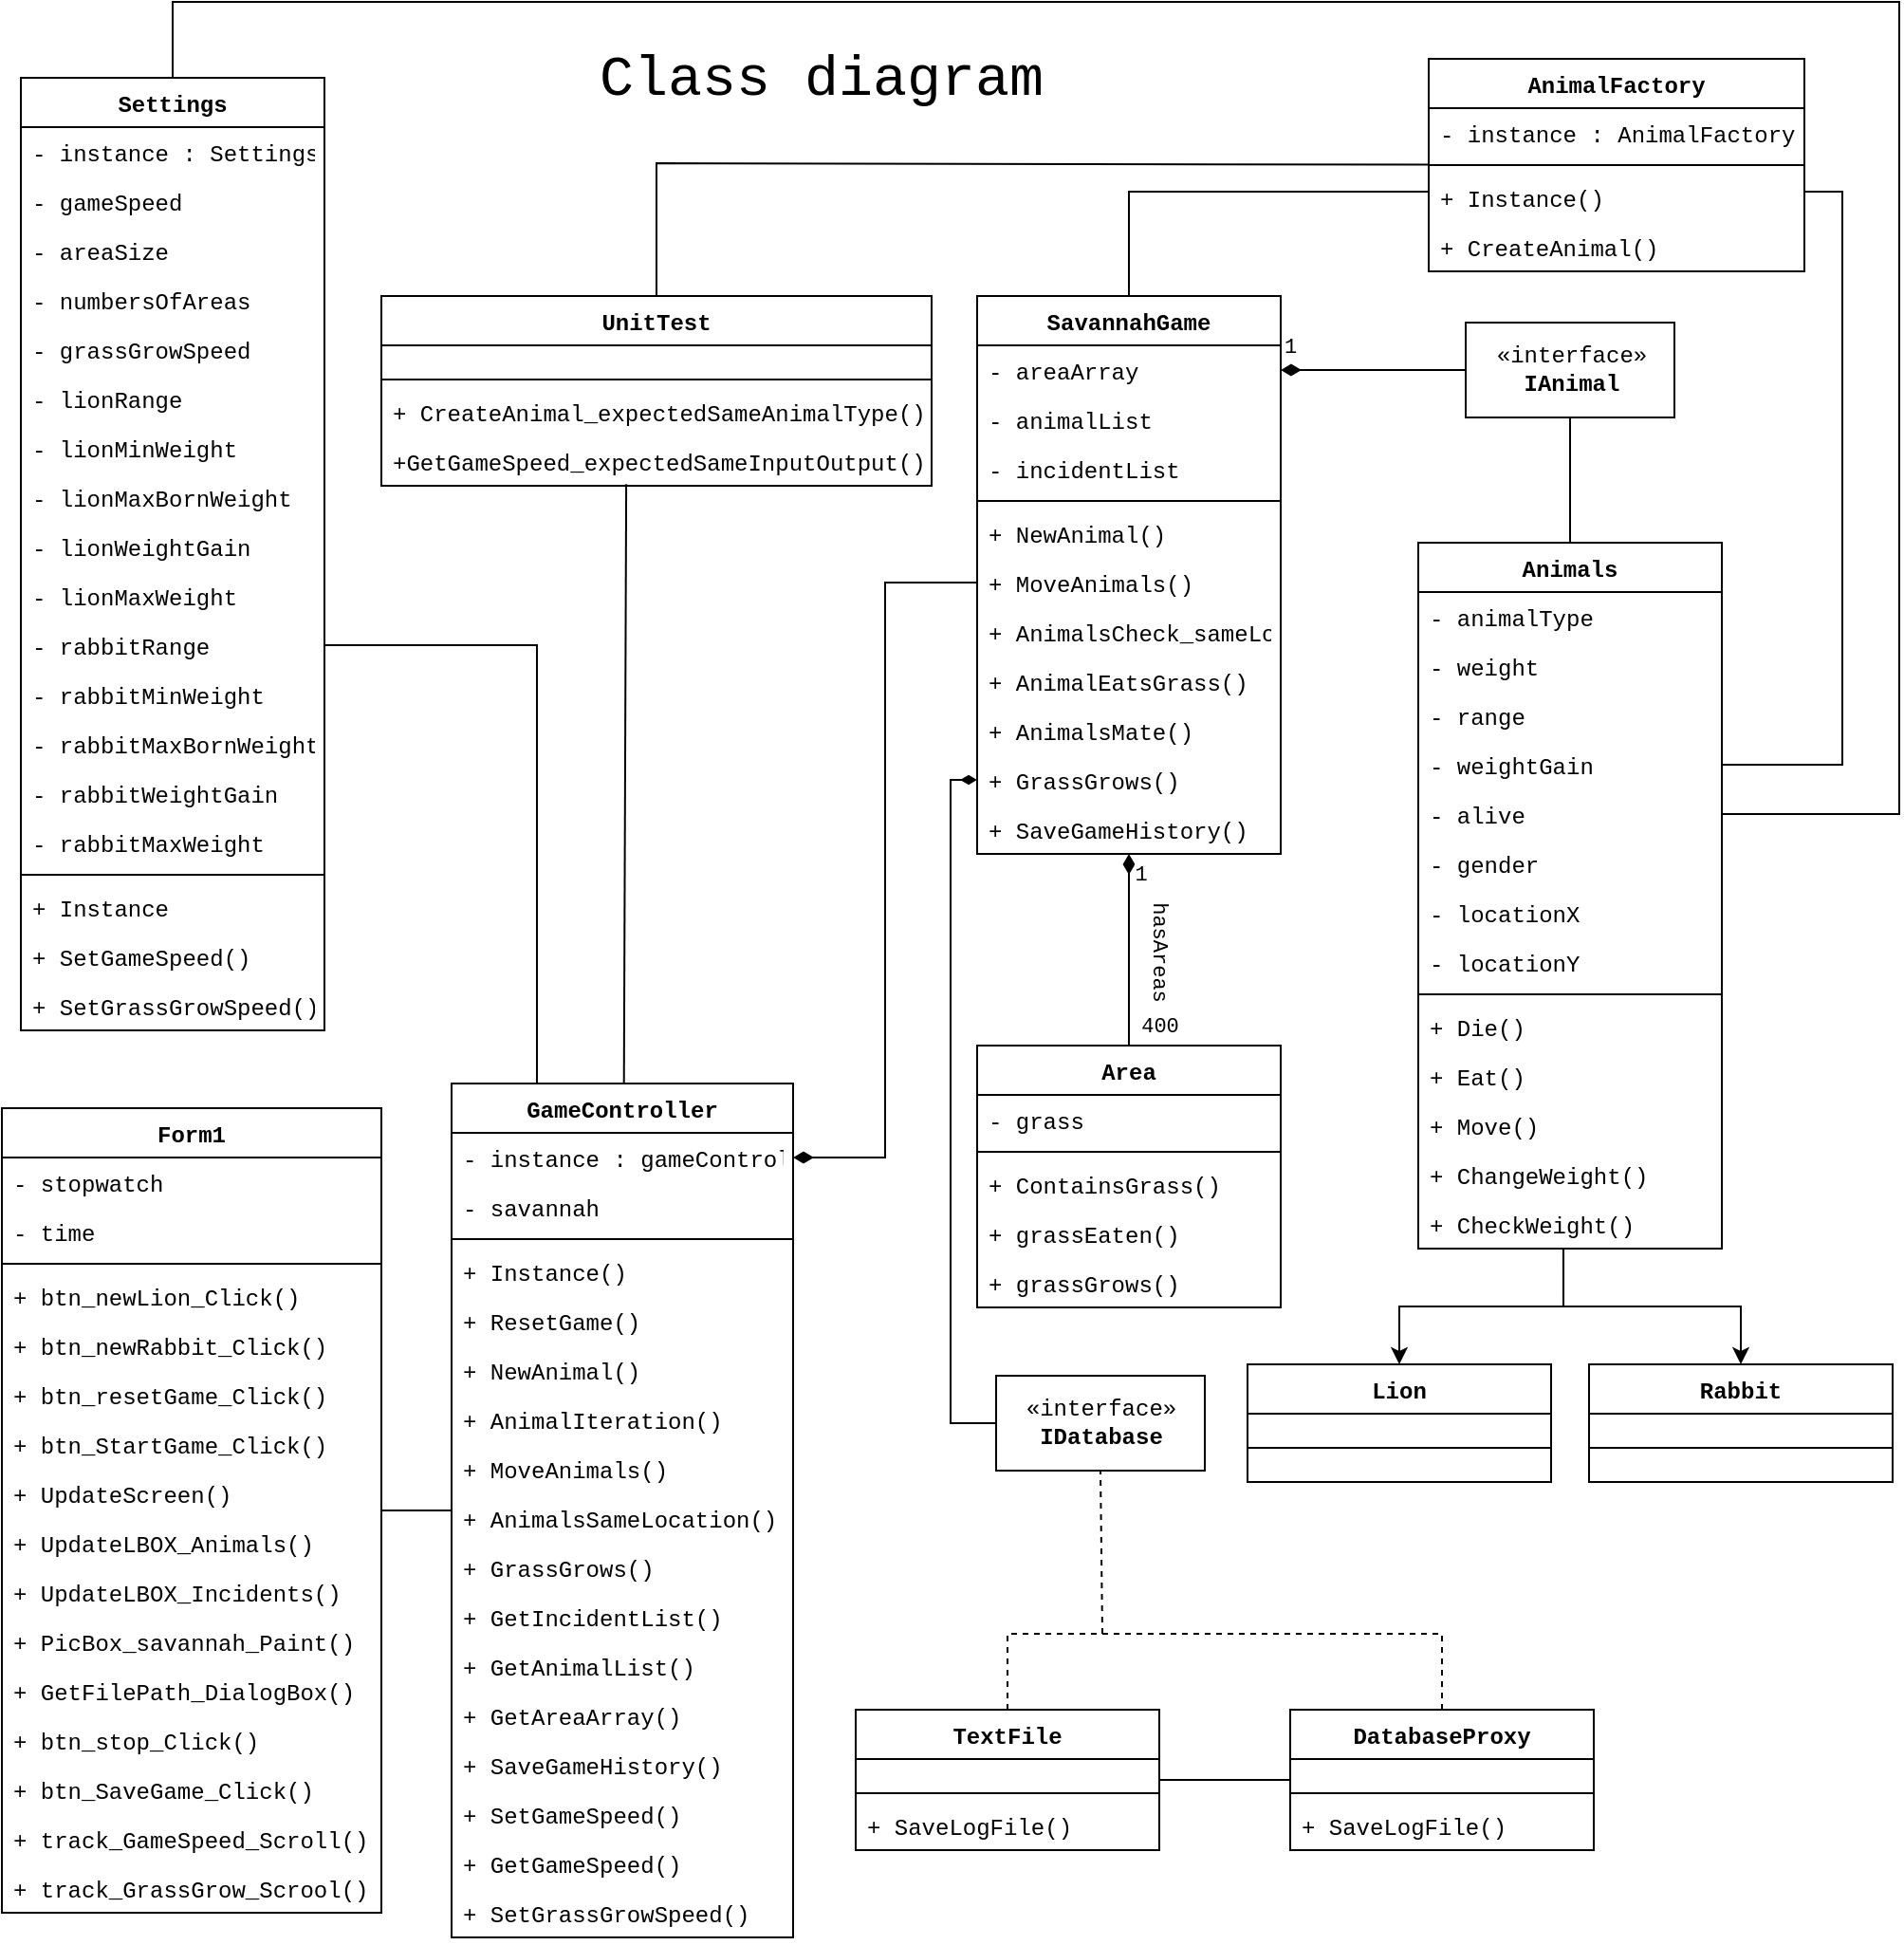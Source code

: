 <mxfile version="13.7.3" type="device"><diagram id="-4zXH9-jY2VxD2rwuwn8" name="Side-1"><mxGraphModel dx="2407" dy="1433" grid="1" gridSize="10" guides="1" tooltips="1" connect="1" arrows="1" fold="1" page="1" pageScale="1" pageWidth="827" pageHeight="1169" math="0" shadow="0"><root><mxCell id="0"/><mxCell id="1" parent="0"/><mxCell id="1xw7ItFpnbSeCbxLkTpC-1" value="&lt;font&gt;&lt;font style=&quot;font-size: 30px&quot;&gt;Class diagram&lt;/font&gt;&lt;br&gt;&lt;/font&gt;" style="text;html=1;strokeColor=none;fillColor=none;align=left;verticalAlign=middle;whiteSpace=wrap;rounded=0;fontFamily=Courier New;" vertex="1" parent="1"><mxGeometry x="-497" y="45" width="297" height="30" as="geometry"/></mxCell><mxCell id="1xw7ItFpnbSeCbxLkTpC-2" value="" style="edgeStyle=orthogonalEdgeStyle;rounded=0;orthogonalLoop=1;jettySize=auto;html=1;fontFamily=Courier New;endArrow=none;endFill=0;startArrow=diamondThin;startFill=1;endSize=8;startSize=8;" edge="1" parent="1" source="1xw7ItFpnbSeCbxLkTpC-44" target="1xw7ItFpnbSeCbxLkTpC-56"><mxGeometry relative="1" as="geometry"/></mxCell><mxCell id="1xw7ItFpnbSeCbxLkTpC-3" value="400" style="edgeLabel;html=1;align=center;verticalAlign=middle;resizable=0;points=[];fontFamily=Courier New;" vertex="1" connectable="0" parent="1xw7ItFpnbSeCbxLkTpC-2"><mxGeometry x="-0.346" y="3" relative="1" as="geometry"><mxPoint x="13" y="58" as="offset"/></mxGeometry></mxCell><mxCell id="1xw7ItFpnbSeCbxLkTpC-4" value="1" style="edgeLabel;html=1;align=center;verticalAlign=middle;resizable=0;points=[];fontFamily=Courier New;" vertex="1" connectable="0" parent="1xw7ItFpnbSeCbxLkTpC-2"><mxGeometry x="-0.366" y="-1" relative="1" as="geometry"><mxPoint x="7" y="-21" as="offset"/></mxGeometry></mxCell><mxCell id="1xw7ItFpnbSeCbxLkTpC-5" value="hasAreas" style="edgeLabel;html=1;align=center;verticalAlign=middle;resizable=0;points=[];rotation=90;fontFamily=Courier New;" vertex="1" connectable="0" parent="1xw7ItFpnbSeCbxLkTpC-2"><mxGeometry x="-0.148" y="1" relative="1" as="geometry"><mxPoint x="15" y="8" as="offset"/></mxGeometry></mxCell><mxCell id="1xw7ItFpnbSeCbxLkTpC-6" value="" style="edgeStyle=orthogonalEdgeStyle;rounded=0;orthogonalLoop=1;jettySize=auto;html=1;fontFamily=Courier New;exitX=0.478;exitY=1.013;exitDx=0;exitDy=0;exitPerimeter=0;" edge="1" parent="1" source="1xw7ItFpnbSeCbxLkTpC-43" target="1xw7ItFpnbSeCbxLkTpC-66"><mxGeometry relative="1" as="geometry"><mxPoint x="13.62" y="702.298" as="sourcePoint"/></mxGeometry></mxCell><mxCell id="1xw7ItFpnbSeCbxLkTpC-7" value="" style="edgeStyle=orthogonalEdgeStyle;rounded=0;orthogonalLoop=1;jettySize=auto;html=1;fontFamily=Courier New;exitX=0.478;exitY=0.981;exitDx=0;exitDy=0;exitPerimeter=0;" edge="1" parent="1" source="1xw7ItFpnbSeCbxLkTpC-43" target="1xw7ItFpnbSeCbxLkTpC-62"><mxGeometry relative="1" as="geometry"><mxPoint x="14.74" y="702.87" as="sourcePoint"/></mxGeometry></mxCell><mxCell id="1xw7ItFpnbSeCbxLkTpC-8" value="«interface»&lt;br&gt;&lt;b&gt;IAnimal&lt;/b&gt;" style="html=1;fontFamily=Courier New;align=center;" vertex="1" parent="1"><mxGeometry x="-38.5" y="189" width="110" height="50" as="geometry"/></mxCell><mxCell id="1xw7ItFpnbSeCbxLkTpC-9" value="" style="endArrow=none;html=1;fontFamily=Courier New;exitX=0.5;exitY=1;exitDx=0;exitDy=0;" edge="1" parent="1" source="1xw7ItFpnbSeCbxLkTpC-8" target="1xw7ItFpnbSeCbxLkTpC-29"><mxGeometry width="50" height="50" relative="1" as="geometry"><mxPoint x="-75" y="385" as="sourcePoint"/><mxPoint x="-25" y="335" as="targetPoint"/></mxGeometry></mxCell><mxCell id="1xw7ItFpnbSeCbxLkTpC-10" value="1" style="endArrow=none;html=1;endSize=12;startArrow=diamondThin;startSize=8;startFill=1;align=left;verticalAlign=bottom;fontFamily=Courier New;elbow=vertical;rounded=0;endFill=0;exitX=1;exitY=0.5;exitDx=0;exitDy=0;" edge="1" parent="1" source="1xw7ItFpnbSeCbxLkTpC-45" target="1xw7ItFpnbSeCbxLkTpC-8"><mxGeometry x="-1" y="3" relative="1" as="geometry"><mxPoint x="-225" y="307" as="sourcePoint"/><mxPoint x="-33" y="430" as="targetPoint"/></mxGeometry></mxCell><mxCell id="1xw7ItFpnbSeCbxLkTpC-11" value="" style="edgeStyle=orthogonalEdgeStyle;rounded=0;orthogonalLoop=1;jettySize=auto;html=1;exitX=0.5;exitY=0;exitDx=0;exitDy=0;endArrow=none;endFill=0;entryX=0;entryY=0.5;entryDx=0;entryDy=0;fontFamily=Courier New;" edge="1" parent="1" source="1xw7ItFpnbSeCbxLkTpC-44" target="1xw7ItFpnbSeCbxLkTpC-27"><mxGeometry relative="1" as="geometry"><mxPoint x="-120" y="110" as="targetPoint"/><Array as="points"><mxPoint x="-216" y="120"/><mxPoint x="-58" y="120"/></Array></mxGeometry></mxCell><mxCell id="1xw7ItFpnbSeCbxLkTpC-12" value="" style="edgeStyle=orthogonalEdgeStyle;rounded=0;orthogonalLoop=1;jettySize=auto;html=1;entryX=1;entryY=0.5;entryDx=0;entryDy=0;endArrow=none;endFill=0;fontFamily=Courier New;exitX=1;exitY=-0.154;exitDx=0;exitDy=0;exitPerimeter=0;" edge="1" parent="1" source="1xw7ItFpnbSeCbxLkTpC-27" target="1xw7ItFpnbSeCbxLkTpC-33"><mxGeometry relative="1" as="geometry"><mxPoint x="101.5" y="120" as="sourcePoint"/><mxPoint x="181.5" y="120" as="targetPoint"/><Array as="points"><mxPoint x="140" y="120"/><mxPoint x="160" y="120"/><mxPoint x="160" y="422"/></Array></mxGeometry></mxCell><mxCell id="1xw7ItFpnbSeCbxLkTpC-13" value="«interface»&lt;br&gt;&lt;b&gt;IDatabase&lt;/b&gt;" style="html=1;fontFamily=Courier New;" vertex="1" parent="1"><mxGeometry x="-286" y="744" width="110" height="50" as="geometry"/></mxCell><mxCell id="1xw7ItFpnbSeCbxLkTpC-14" value="" style="endArrow=none;html=1;strokeColor=#000000;fontFamily=Courier New;entryX=0.5;entryY=1;entryDx=0;entryDy=0;exitX=0.5;exitY=0;exitDx=0;exitDy=0;dashed=1;rounded=0;" edge="1" parent="1" source="1xw7ItFpnbSeCbxLkTpC-70" target="1xw7ItFpnbSeCbxLkTpC-13"><mxGeometry width="50" height="50" relative="1" as="geometry"><mxPoint x="-225" y="760" as="sourcePoint"/><mxPoint x="-175" y="710" as="targetPoint"/><Array as="points"><mxPoint x="-280" y="880"/><mxPoint x="-230" y="880"/></Array></mxGeometry></mxCell><mxCell id="1xw7ItFpnbSeCbxLkTpC-15" value="" style="endArrow=diamondThin;html=1;strokeColor=#000000;fontFamily=Courier New;exitX=0;exitY=0.5;exitDx=0;exitDy=0;entryX=0;entryY=0.5;entryDx=0;entryDy=0;rounded=0;jumpSize=6;strokeWidth=1;endFill=1;startSize=8;" edge="1" parent="1" source="1xw7ItFpnbSeCbxLkTpC-13" target="1xw7ItFpnbSeCbxLkTpC-54"><mxGeometry width="50" height="50" relative="1" as="geometry"><mxPoint x="-340" y="770" as="sourcePoint"/><mxPoint x="-290" y="720" as="targetPoint"/><Array as="points"><mxPoint x="-310" y="769"/><mxPoint x="-310" y="430"/></Array></mxGeometry></mxCell><mxCell id="1xw7ItFpnbSeCbxLkTpC-16" value="" style="endArrow=none;html=1;strokeColor=#000000;fontFamily=Courier New;exitX=1;exitY=0.5;exitDx=0;exitDy=0;entryX=0;entryY=0.5;entryDx=0;entryDy=0;rounded=0;edgeStyle=elbowEdgeStyle;endFill=0;startArrow=diamondThin;startFill=1;startSize=8;endSize=8;" edge="1" parent="1" source="1xw7ItFpnbSeCbxLkTpC-79"><mxGeometry width="50" height="50" relative="1" as="geometry"><mxPoint x="-230" y="540" as="sourcePoint"/><mxPoint x="-296" y="326" as="targetPoint"/></mxGeometry></mxCell><mxCell id="1xw7ItFpnbSeCbxLkTpC-17" value="1" style="text;html=1;strokeColor=none;fillColor=none;align=center;verticalAlign=middle;whiteSpace=wrap;rounded=0;fontFamily=Courier New;" vertex="1" parent="1"><mxGeometry x="-433" y="175" width="30" height="20" as="geometry"/></mxCell><mxCell id="1xw7ItFpnbSeCbxLkTpC-18" value="" style="edgeStyle=orthogonalEdgeStyle;rounded=0;orthogonalLoop=1;jettySize=auto;html=1;endArrow=none;endFill=0;strokeColor=#000000;fontFamily=Courier New;" edge="1" parent="1" source="1xw7ItFpnbSeCbxLkTpC-78" target="1xw7ItFpnbSeCbxLkTpC-123"><mxGeometry relative="1" as="geometry"/></mxCell><mxCell id="1xw7ItFpnbSeCbxLkTpC-19" value="" style="rounded=0;orthogonalLoop=1;jettySize=auto;html=1;endArrow=none;endFill=0;strokeColor=#000000;fontFamily=Courier New;exitX=0.5;exitY=0;exitDx=0;exitDy=0;entryX=1;entryY=0.5;entryDx=0;entryDy=0;edgeStyle=orthogonalEdgeStyle;" edge="1" parent="1" source="1xw7ItFpnbSeCbxLkTpC-96" target="1xw7ItFpnbSeCbxLkTpC-34"><mxGeometry relative="1" as="geometry"><mxPoint x="200" y="20" as="targetPoint"/><Array as="points"><mxPoint x="-720" y="20"/><mxPoint x="190" y="20"/><mxPoint x="190" y="448"/></Array></mxGeometry></mxCell><mxCell id="1xw7ItFpnbSeCbxLkTpC-20" value="1" style="text;html=1;strokeColor=none;fillColor=none;align=center;verticalAlign=middle;whiteSpace=wrap;rounded=0;fontFamily=Courier New;" vertex="1" parent="1"><mxGeometry x="111.5" y="50" width="40" height="20" as="geometry"/></mxCell><mxCell id="1xw7ItFpnbSeCbxLkTpC-21" value="" style="endArrow=none;html=1;fontFamily=Courier New;entryX=1;entryY=0.5;entryDx=0;entryDy=0;rounded=0;exitX=0.25;exitY=0;exitDx=0;exitDy=0;" edge="1" parent="1" source="1xw7ItFpnbSeCbxLkTpC-78" target="1xw7ItFpnbSeCbxLkTpC-107"><mxGeometry width="50" height="50" relative="1" as="geometry"><mxPoint x="-390" y="620" as="sourcePoint"/><mxPoint x="-340" y="570" as="targetPoint"/><Array as="points"><mxPoint x="-528" y="359"/></Array></mxGeometry></mxCell><mxCell id="1xw7ItFpnbSeCbxLkTpC-22" value="" style="endArrow=none;html=1;fontFamily=Courier New;" edge="1" parent="1" source="1xw7ItFpnbSeCbxLkTpC-74" target="1xw7ItFpnbSeCbxLkTpC-70"><mxGeometry width="50" height="50" relative="1" as="geometry"><mxPoint x="-670" y="1220" as="sourcePoint"/><mxPoint x="-620" y="1170" as="targetPoint"/></mxGeometry></mxCell><mxCell id="1xw7ItFpnbSeCbxLkTpC-23" value="" style="endArrow=none;dashed=1;html=1;strokeWidth=1;fontFamily=Courier New;rounded=0;" edge="1" parent="1" target="1xw7ItFpnbSeCbxLkTpC-74"><mxGeometry width="50" height="50" relative="1" as="geometry"><mxPoint x="-230" y="880" as="sourcePoint"/><mxPoint x="-110" y="670" as="targetPoint"/><Array as="points"><mxPoint x="-51" y="880"/></Array></mxGeometry></mxCell><mxCell id="1xw7ItFpnbSeCbxLkTpC-121" value="" style="endArrow=none;html=1;strokeWidth=1;fontFamily=Courier New;exitX=0.445;exitY=0.966;exitDx=0;exitDy=0;exitPerimeter=0;" edge="1" parent="1" source="1xw7ItFpnbSeCbxLkTpC-120" target="1xw7ItFpnbSeCbxLkTpC-78"><mxGeometry width="50" height="50" relative="1" as="geometry"><mxPoint x="-370" y="410" as="sourcePoint"/><mxPoint x="-320" y="360" as="targetPoint"/></mxGeometry></mxCell><mxCell id="1xw7ItFpnbSeCbxLkTpC-122" value="" style="endArrow=none;html=1;strokeWidth=1;fontFamily=Courier New;exitX=0.5;exitY=0;exitDx=0;exitDy=0;rounded=0;" edge="1" parent="1" source="1xw7ItFpnbSeCbxLkTpC-116" target="1xw7ItFpnbSeCbxLkTpC-24"><mxGeometry width="50" height="50" relative="1" as="geometry"><mxPoint x="-430" y="160" as="sourcePoint"/><mxPoint x="-380" y="110" as="targetPoint"/><Array as="points"><mxPoint x="-465" y="105"/></Array></mxGeometry></mxCell><mxCell id="1xw7ItFpnbSeCbxLkTpC-24" value="AnimalFactory&#10;" style="swimlane;fontStyle=1;align=center;verticalAlign=top;childLayout=stackLayout;horizontal=1;startSize=26;horizontalStack=0;resizeParent=1;resizeParentMax=0;resizeLast=0;collapsible=1;marginBottom=0;fontFamily=Courier New;" vertex="1" parent="1"><mxGeometry x="-58" y="50" width="198" height="112" as="geometry"/></mxCell><mxCell id="1xw7ItFpnbSeCbxLkTpC-25" value="- instance : AnimalFactory" style="text;strokeColor=none;fillColor=none;align=left;verticalAlign=top;spacingLeft=4;spacingRight=4;overflow=hidden;rotatable=0;points=[[0,0.5],[1,0.5]];portConstraint=eastwest;fontFamily=Courier New;" vertex="1" parent="1xw7ItFpnbSeCbxLkTpC-24"><mxGeometry y="26" width="198" height="26" as="geometry"/></mxCell><mxCell id="1xw7ItFpnbSeCbxLkTpC-26" value="" style="line;strokeWidth=1;fillColor=none;align=left;verticalAlign=middle;spacingTop=-1;spacingLeft=3;spacingRight=3;rotatable=0;labelPosition=right;points=[];portConstraint=eastwest;fontFamily=Courier New;" vertex="1" parent="1xw7ItFpnbSeCbxLkTpC-24"><mxGeometry y="52" width="198" height="8" as="geometry"/></mxCell><mxCell id="1xw7ItFpnbSeCbxLkTpC-27" value="+ Instance()&#10;" style="text;strokeColor=none;fillColor=none;align=left;verticalAlign=top;spacingLeft=4;spacingRight=4;overflow=hidden;rotatable=0;points=[[0,0.5],[1,0.5]];portConstraint=eastwest;fontFamily=Courier New;" vertex="1" parent="1xw7ItFpnbSeCbxLkTpC-24"><mxGeometry y="60" width="198" height="26" as="geometry"/></mxCell><mxCell id="1xw7ItFpnbSeCbxLkTpC-28" value="+ CreateAnimal()" style="text;strokeColor=none;fillColor=none;align=left;verticalAlign=top;spacingLeft=4;spacingRight=4;overflow=hidden;rotatable=0;points=[[0,0.5],[1,0.5]];portConstraint=eastwest;fontFamily=Courier New;" vertex="1" parent="1xw7ItFpnbSeCbxLkTpC-24"><mxGeometry y="86" width="198" height="26" as="geometry"/></mxCell><mxCell id="1xw7ItFpnbSeCbxLkTpC-29" value="Animals" style="swimlane;fontStyle=1;align=center;verticalAlign=top;childLayout=stackLayout;horizontal=1;startSize=26;horizontalStack=0;resizeParent=1;resizeParentMax=0;resizeLast=0;collapsible=1;marginBottom=0;fontFamily=Courier New;" vertex="1" parent="1"><mxGeometry x="-63.5" y="305" width="160" height="372" as="geometry"/></mxCell><mxCell id="1xw7ItFpnbSeCbxLkTpC-30" value="- animalType&#10;" style="text;strokeColor=none;fillColor=none;align=left;verticalAlign=top;spacingLeft=4;spacingRight=4;overflow=hidden;rotatable=0;points=[[0,0.5],[1,0.5]];portConstraint=eastwest;fontFamily=Courier New;" vertex="1" parent="1xw7ItFpnbSeCbxLkTpC-29"><mxGeometry y="26" width="160" height="26" as="geometry"/></mxCell><mxCell id="1xw7ItFpnbSeCbxLkTpC-31" value="- weight" style="text;strokeColor=none;fillColor=none;align=left;verticalAlign=top;spacingLeft=4;spacingRight=4;overflow=hidden;rotatable=0;points=[[0,0.5],[1,0.5]];portConstraint=eastwest;fontFamily=Courier New;" vertex="1" parent="1xw7ItFpnbSeCbxLkTpC-29"><mxGeometry y="52" width="160" height="26" as="geometry"/></mxCell><mxCell id="1xw7ItFpnbSeCbxLkTpC-32" value="- range" style="text;strokeColor=none;fillColor=none;align=left;verticalAlign=top;spacingLeft=4;spacingRight=4;overflow=hidden;rotatable=0;points=[[0,0.5],[1,0.5]];portConstraint=eastwest;fontFamily=Courier New;" vertex="1" parent="1xw7ItFpnbSeCbxLkTpC-29"><mxGeometry y="78" width="160" height="26" as="geometry"/></mxCell><mxCell id="1xw7ItFpnbSeCbxLkTpC-33" value="- weightGain" style="text;strokeColor=none;fillColor=none;align=left;verticalAlign=top;spacingLeft=4;spacingRight=4;overflow=hidden;rotatable=0;points=[[0,0.5],[1,0.5]];portConstraint=eastwest;fontFamily=Courier New;" vertex="1" parent="1xw7ItFpnbSeCbxLkTpC-29"><mxGeometry y="104" width="160" height="26" as="geometry"/></mxCell><mxCell id="1xw7ItFpnbSeCbxLkTpC-34" value="- alive" style="text;strokeColor=none;fillColor=none;align=left;verticalAlign=top;spacingLeft=4;spacingRight=4;overflow=hidden;rotatable=0;points=[[0,0.5],[1,0.5]];portConstraint=eastwest;fontFamily=Courier New;" vertex="1" parent="1xw7ItFpnbSeCbxLkTpC-29"><mxGeometry y="130" width="160" height="26" as="geometry"/></mxCell><mxCell id="1xw7ItFpnbSeCbxLkTpC-35" value="- gender" style="text;strokeColor=none;fillColor=none;align=left;verticalAlign=top;spacingLeft=4;spacingRight=4;overflow=hidden;rotatable=0;points=[[0,0.5],[1,0.5]];portConstraint=eastwest;fontFamily=Courier New;" vertex="1" parent="1xw7ItFpnbSeCbxLkTpC-29"><mxGeometry y="156" width="160" height="26" as="geometry"/></mxCell><mxCell id="1xw7ItFpnbSeCbxLkTpC-36" value="- locationX" style="text;strokeColor=none;fillColor=none;align=left;verticalAlign=top;spacingLeft=4;spacingRight=4;overflow=hidden;rotatable=0;points=[[0,0.5],[1,0.5]];portConstraint=eastwest;fontFamily=Courier New;" vertex="1" parent="1xw7ItFpnbSeCbxLkTpC-29"><mxGeometry y="182" width="160" height="26" as="geometry"/></mxCell><mxCell id="1xw7ItFpnbSeCbxLkTpC-37" value="- locationY" style="text;strokeColor=none;fillColor=none;align=left;verticalAlign=top;spacingLeft=4;spacingRight=4;overflow=hidden;rotatable=0;points=[[0,0.5],[1,0.5]];portConstraint=eastwest;fontFamily=Courier New;" vertex="1" parent="1xw7ItFpnbSeCbxLkTpC-29"><mxGeometry y="208" width="160" height="26" as="geometry"/></mxCell><mxCell id="1xw7ItFpnbSeCbxLkTpC-38" value="" style="line;strokeWidth=1;fillColor=none;align=left;verticalAlign=middle;spacingTop=-1;spacingLeft=3;spacingRight=3;rotatable=0;labelPosition=right;points=[];portConstraint=eastwest;fontFamily=Courier New;" vertex="1" parent="1xw7ItFpnbSeCbxLkTpC-29"><mxGeometry y="234" width="160" height="8" as="geometry"/></mxCell><mxCell id="1xw7ItFpnbSeCbxLkTpC-39" value="+ Die()" style="text;strokeColor=none;fillColor=none;align=left;verticalAlign=top;spacingLeft=4;spacingRight=4;overflow=hidden;rotatable=0;points=[[0,0.5],[1,0.5]];portConstraint=eastwest;fontFamily=Courier New;" vertex="1" parent="1xw7ItFpnbSeCbxLkTpC-29"><mxGeometry y="242" width="160" height="26" as="geometry"/></mxCell><mxCell id="1xw7ItFpnbSeCbxLkTpC-40" value="+ Eat()" style="text;strokeColor=none;fillColor=none;align=left;verticalAlign=top;spacingLeft=4;spacingRight=4;overflow=hidden;rotatable=0;points=[[0,0.5],[1,0.5]];portConstraint=eastwest;fontFamily=Courier New;" vertex="1" parent="1xw7ItFpnbSeCbxLkTpC-29"><mxGeometry y="268" width="160" height="26" as="geometry"/></mxCell><mxCell id="1xw7ItFpnbSeCbxLkTpC-41" value="+ Move()" style="text;strokeColor=none;fillColor=none;align=left;verticalAlign=top;spacingLeft=4;spacingRight=4;overflow=hidden;rotatable=0;points=[[0,0.5],[1,0.5]];portConstraint=eastwest;fontFamily=Courier New;" vertex="1" parent="1xw7ItFpnbSeCbxLkTpC-29"><mxGeometry y="294" width="160" height="26" as="geometry"/></mxCell><mxCell id="1xw7ItFpnbSeCbxLkTpC-42" value="+ ChangeWeight()" style="text;strokeColor=none;fillColor=none;align=left;verticalAlign=top;spacingLeft=4;spacingRight=4;overflow=hidden;rotatable=0;points=[[0,0.5],[1,0.5]];portConstraint=eastwest;fontFamily=Courier New;" vertex="1" parent="1xw7ItFpnbSeCbxLkTpC-29"><mxGeometry y="320" width="160" height="26" as="geometry"/></mxCell><mxCell id="1xw7ItFpnbSeCbxLkTpC-43" value="+ CheckWeight()" style="text;strokeColor=none;fillColor=none;align=left;verticalAlign=top;spacingLeft=4;spacingRight=4;overflow=hidden;rotatable=0;points=[[0,0.5],[1,0.5]];portConstraint=eastwest;fontFamily=Courier New;" vertex="1" parent="1xw7ItFpnbSeCbxLkTpC-29"><mxGeometry y="346" width="160" height="26" as="geometry"/></mxCell><mxCell id="1xw7ItFpnbSeCbxLkTpC-44" value="SavannahGame" style="swimlane;fontStyle=1;align=center;verticalAlign=top;childLayout=stackLayout;horizontal=1;startSize=26;horizontalStack=0;resizeParent=1;resizeParentMax=0;resizeLast=0;collapsible=1;marginBottom=0;fontFamily=Courier New;" vertex="1" parent="1"><mxGeometry x="-296" y="175" width="160" height="294" as="geometry"/></mxCell><mxCell id="1xw7ItFpnbSeCbxLkTpC-45" value="- areaArray" style="text;strokeColor=none;fillColor=none;align=left;verticalAlign=top;spacingLeft=4;spacingRight=4;overflow=hidden;rotatable=0;points=[[0,0.5],[1,0.5]];portConstraint=eastwest;fontFamily=Courier New;" vertex="1" parent="1xw7ItFpnbSeCbxLkTpC-44"><mxGeometry y="26" width="160" height="26" as="geometry"/></mxCell><mxCell id="1xw7ItFpnbSeCbxLkTpC-46" value="- animalList" style="text;strokeColor=none;fillColor=none;align=left;verticalAlign=top;spacingLeft=4;spacingRight=4;overflow=hidden;rotatable=0;points=[[0,0.5],[1,0.5]];portConstraint=eastwest;fontFamily=Courier New;" vertex="1" parent="1xw7ItFpnbSeCbxLkTpC-44"><mxGeometry y="52" width="160" height="26" as="geometry"/></mxCell><mxCell id="1xw7ItFpnbSeCbxLkTpC-47" value="- incidentList" style="text;strokeColor=none;fillColor=none;align=left;verticalAlign=top;spacingLeft=4;spacingRight=4;overflow=hidden;rotatable=0;points=[[0,0.5],[1,0.5]];portConstraint=eastwest;fontFamily=Courier New;" vertex="1" parent="1xw7ItFpnbSeCbxLkTpC-44"><mxGeometry y="78" width="160" height="26" as="geometry"/></mxCell><mxCell id="1xw7ItFpnbSeCbxLkTpC-48" value="" style="line;strokeWidth=1;fillColor=none;align=left;verticalAlign=middle;spacingTop=-1;spacingLeft=3;spacingRight=3;rotatable=0;labelPosition=right;points=[];portConstraint=eastwest;fontFamily=Courier New;" vertex="1" parent="1xw7ItFpnbSeCbxLkTpC-44"><mxGeometry y="104" width="160" height="8" as="geometry"/></mxCell><mxCell id="1xw7ItFpnbSeCbxLkTpC-49" value="+ NewAnimal()" style="text;strokeColor=none;fillColor=none;align=left;verticalAlign=top;spacingLeft=4;spacingRight=4;overflow=hidden;rotatable=0;points=[[0,0.5],[1,0.5]];portConstraint=eastwest;fontFamily=Courier New;" vertex="1" parent="1xw7ItFpnbSeCbxLkTpC-44"><mxGeometry y="112" width="160" height="26" as="geometry"/></mxCell><mxCell id="1xw7ItFpnbSeCbxLkTpC-50" value="+ MoveAnimals()" style="text;strokeColor=none;fillColor=none;align=left;verticalAlign=top;spacingLeft=4;spacingRight=4;overflow=hidden;rotatable=0;points=[[0,0.5],[1,0.5]];portConstraint=eastwest;fontFamily=Courier New;" vertex="1" parent="1xw7ItFpnbSeCbxLkTpC-44"><mxGeometry y="138" width="160" height="26" as="geometry"/></mxCell><mxCell id="1xw7ItFpnbSeCbxLkTpC-51" value="+ AnimalsCheck_sameLocation()" style="text;strokeColor=none;fillColor=none;align=left;verticalAlign=top;spacingLeft=4;spacingRight=4;overflow=hidden;rotatable=0;points=[[0,0.5],[1,0.5]];portConstraint=eastwest;fontFamily=Courier New;" vertex="1" parent="1xw7ItFpnbSeCbxLkTpC-44"><mxGeometry y="164" width="160" height="26" as="geometry"/></mxCell><mxCell id="1xw7ItFpnbSeCbxLkTpC-52" value="+ AnimalEatsGrass()" style="text;strokeColor=none;fillColor=none;align=left;verticalAlign=top;spacingLeft=4;spacingRight=4;overflow=hidden;rotatable=0;points=[[0,0.5],[1,0.5]];portConstraint=eastwest;fontFamily=Courier New;" vertex="1" parent="1xw7ItFpnbSeCbxLkTpC-44"><mxGeometry y="190" width="160" height="26" as="geometry"/></mxCell><mxCell id="1xw7ItFpnbSeCbxLkTpC-53" value="+ AnimalsMate()" style="text;strokeColor=none;fillColor=none;align=left;verticalAlign=top;spacingLeft=4;spacingRight=4;overflow=hidden;rotatable=0;points=[[0,0.5],[1,0.5]];portConstraint=eastwest;fontFamily=Courier New;" vertex="1" parent="1xw7ItFpnbSeCbxLkTpC-44"><mxGeometry y="216" width="160" height="26" as="geometry"/></mxCell><mxCell id="1xw7ItFpnbSeCbxLkTpC-54" value="+ GrassGrows()" style="text;strokeColor=none;fillColor=none;align=left;verticalAlign=top;spacingLeft=4;spacingRight=4;overflow=hidden;rotatable=0;points=[[0,0.5],[1,0.5]];portConstraint=eastwest;fontFamily=Courier New;" vertex="1" parent="1xw7ItFpnbSeCbxLkTpC-44"><mxGeometry y="242" width="160" height="26" as="geometry"/></mxCell><mxCell id="1xw7ItFpnbSeCbxLkTpC-55" value="+ SaveGameHistory()&#10;" style="text;strokeColor=none;fillColor=none;align=left;verticalAlign=top;spacingLeft=4;spacingRight=4;overflow=hidden;rotatable=0;points=[[0,0.5],[1,0.5]];portConstraint=eastwest;fontFamily=Courier New;" vertex="1" parent="1xw7ItFpnbSeCbxLkTpC-44"><mxGeometry y="268" width="160" height="26" as="geometry"/></mxCell><mxCell id="1xw7ItFpnbSeCbxLkTpC-56" value="Area&#10;" style="swimlane;fontStyle=1;align=center;verticalAlign=top;childLayout=stackLayout;horizontal=1;startSize=26;horizontalStack=0;resizeParent=1;resizeParentMax=0;resizeLast=0;collapsible=1;marginBottom=0;fontFamily=Courier New;" vertex="1" parent="1"><mxGeometry x="-296" y="570" width="160" height="138" as="geometry"/></mxCell><mxCell id="1xw7ItFpnbSeCbxLkTpC-57" value="- grass" style="text;strokeColor=none;fillColor=none;align=left;verticalAlign=top;spacingLeft=4;spacingRight=4;overflow=hidden;rotatable=0;points=[[0,0.5],[1,0.5]];portConstraint=eastwest;fontFamily=Courier New;" vertex="1" parent="1xw7ItFpnbSeCbxLkTpC-56"><mxGeometry y="26" width="160" height="26" as="geometry"/></mxCell><mxCell id="1xw7ItFpnbSeCbxLkTpC-58" value="" style="line;strokeWidth=1;fillColor=none;align=left;verticalAlign=middle;spacingTop=-1;spacingLeft=3;spacingRight=3;rotatable=0;labelPosition=right;points=[];portConstraint=eastwest;fontFamily=Courier New;" vertex="1" parent="1xw7ItFpnbSeCbxLkTpC-56"><mxGeometry y="52" width="160" height="8" as="geometry"/></mxCell><mxCell id="1xw7ItFpnbSeCbxLkTpC-59" value="+ ContainsGrass()" style="text;strokeColor=none;fillColor=none;align=left;verticalAlign=top;spacingLeft=4;spacingRight=4;overflow=hidden;rotatable=0;points=[[0,0.5],[1,0.5]];portConstraint=eastwest;fontFamily=Courier New;" vertex="1" parent="1xw7ItFpnbSeCbxLkTpC-56"><mxGeometry y="60" width="160" height="26" as="geometry"/></mxCell><mxCell id="1xw7ItFpnbSeCbxLkTpC-60" value="+ grassEaten()" style="text;strokeColor=none;fillColor=none;align=left;verticalAlign=top;spacingLeft=4;spacingRight=4;overflow=hidden;rotatable=0;points=[[0,0.5],[1,0.5]];portConstraint=eastwest;fontFamily=Courier New;" vertex="1" parent="1xw7ItFpnbSeCbxLkTpC-56"><mxGeometry y="86" width="160" height="26" as="geometry"/></mxCell><mxCell id="1xw7ItFpnbSeCbxLkTpC-61" value="+ grassGrows()" style="text;strokeColor=none;fillColor=none;align=left;verticalAlign=top;spacingLeft=4;spacingRight=4;overflow=hidden;rotatable=0;points=[[0,0.5],[1,0.5]];portConstraint=eastwest;fontFamily=Courier New;" vertex="1" parent="1xw7ItFpnbSeCbxLkTpC-56"><mxGeometry y="112" width="160" height="26" as="geometry"/></mxCell><mxCell id="1xw7ItFpnbSeCbxLkTpC-62" value="Lion" style="swimlane;fontStyle=1;align=center;verticalAlign=top;childLayout=stackLayout;horizontal=1;startSize=26;horizontalStack=0;resizeParent=1;resizeParentMax=0;resizeLast=0;collapsible=1;marginBottom=0;fontFamily=Courier New;" vertex="1" parent="1"><mxGeometry x="-153.5" y="738" width="160" height="62" as="geometry"/></mxCell><mxCell id="1xw7ItFpnbSeCbxLkTpC-63" value="" style="text;strokeColor=none;fillColor=none;align=left;verticalAlign=middle;spacingTop=-1;spacingLeft=4;spacingRight=4;rotatable=0;labelPosition=right;points=[];portConstraint=eastwest;fontFamily=Courier New;" vertex="1" parent="1xw7ItFpnbSeCbxLkTpC-62"><mxGeometry y="26" width="160" height="14" as="geometry"/></mxCell><mxCell id="1xw7ItFpnbSeCbxLkTpC-64" value="" style="line;strokeWidth=1;fillColor=none;align=left;verticalAlign=middle;spacingTop=-1;spacingLeft=3;spacingRight=3;rotatable=0;labelPosition=right;points=[];portConstraint=eastwest;fontFamily=Courier New;" vertex="1" parent="1xw7ItFpnbSeCbxLkTpC-62"><mxGeometry y="40" width="160" height="8" as="geometry"/></mxCell><mxCell id="1xw7ItFpnbSeCbxLkTpC-65" value="" style="text;strokeColor=none;fillColor=none;align=left;verticalAlign=middle;spacingTop=-1;spacingLeft=4;spacingRight=4;rotatable=0;labelPosition=right;points=[];portConstraint=eastwest;fontFamily=Courier New;" vertex="1" parent="1xw7ItFpnbSeCbxLkTpC-62"><mxGeometry y="48" width="160" height="14" as="geometry"/></mxCell><mxCell id="1xw7ItFpnbSeCbxLkTpC-66" value="Rabbit" style="swimlane;fontStyle=1;align=center;verticalAlign=top;childLayout=stackLayout;horizontal=1;startSize=26;horizontalStack=0;resizeParent=1;resizeParentMax=0;resizeLast=0;collapsible=1;marginBottom=0;fontFamily=Courier New;" vertex="1" parent="1"><mxGeometry x="26.5" y="738" width="160" height="62" as="geometry"/></mxCell><mxCell id="1xw7ItFpnbSeCbxLkTpC-67" value="" style="text;strokeColor=none;fillColor=none;align=left;verticalAlign=middle;spacingTop=-1;spacingLeft=4;spacingRight=4;rotatable=0;labelPosition=right;points=[];portConstraint=eastwest;fontFamily=Courier New;" vertex="1" parent="1xw7ItFpnbSeCbxLkTpC-66"><mxGeometry y="26" width="160" height="14" as="geometry"/></mxCell><mxCell id="1xw7ItFpnbSeCbxLkTpC-68" value="" style="line;strokeWidth=1;fillColor=none;align=left;verticalAlign=middle;spacingTop=-1;spacingLeft=3;spacingRight=3;rotatable=0;labelPosition=right;points=[];portConstraint=eastwest;fontFamily=Courier New;" vertex="1" parent="1xw7ItFpnbSeCbxLkTpC-66"><mxGeometry y="40" width="160" height="8" as="geometry"/></mxCell><mxCell id="1xw7ItFpnbSeCbxLkTpC-69" value="" style="text;strokeColor=none;fillColor=none;align=left;verticalAlign=middle;spacingTop=-1;spacingLeft=4;spacingRight=4;rotatable=0;labelPosition=right;points=[];portConstraint=eastwest;fontFamily=Courier New;" vertex="1" parent="1xw7ItFpnbSeCbxLkTpC-66"><mxGeometry y="48" width="160" height="14" as="geometry"/></mxCell><mxCell id="1xw7ItFpnbSeCbxLkTpC-70" value="TextFile" style="swimlane;fontStyle=1;align=center;verticalAlign=top;childLayout=stackLayout;horizontal=1;startSize=26;horizontalStack=0;resizeParent=1;resizeParentMax=0;resizeLast=0;collapsible=1;marginBottom=0;fontFamily=Courier New;" vertex="1" parent="1"><mxGeometry x="-360" y="920" width="160" height="74" as="geometry"/></mxCell><mxCell id="1xw7ItFpnbSeCbxLkTpC-71" value="" style="text;strokeColor=none;fillColor=none;align=left;verticalAlign=middle;spacingTop=-1;spacingLeft=4;spacingRight=4;rotatable=0;labelPosition=right;points=[];portConstraint=eastwest;fontFamily=Courier New;" vertex="1" parent="1xw7ItFpnbSeCbxLkTpC-70"><mxGeometry y="26" width="160" height="14" as="geometry"/></mxCell><mxCell id="1xw7ItFpnbSeCbxLkTpC-72" value="" style="line;strokeWidth=1;fillColor=none;align=left;verticalAlign=middle;spacingTop=-1;spacingLeft=3;spacingRight=3;rotatable=0;labelPosition=right;points=[];portConstraint=eastwest;fontFamily=Courier New;" vertex="1" parent="1xw7ItFpnbSeCbxLkTpC-70"><mxGeometry y="40" width="160" height="8" as="geometry"/></mxCell><mxCell id="1xw7ItFpnbSeCbxLkTpC-73" value="+ SaveLogFile()" style="text;strokeColor=none;fillColor=none;align=left;verticalAlign=top;spacingLeft=4;spacingRight=4;overflow=hidden;rotatable=0;points=[[0,0.5],[1,0.5]];portConstraint=eastwest;fontFamily=Courier New;" vertex="1" parent="1xw7ItFpnbSeCbxLkTpC-70"><mxGeometry y="48" width="160" height="26" as="geometry"/></mxCell><mxCell id="1xw7ItFpnbSeCbxLkTpC-74" value="DatabaseProxy" style="swimlane;fontStyle=1;align=center;verticalAlign=top;childLayout=stackLayout;horizontal=1;startSize=26;horizontalStack=0;resizeParent=1;resizeParentMax=0;resizeLast=0;collapsible=1;marginBottom=0;fontFamily=Courier New;" vertex="1" parent="1"><mxGeometry x="-131" y="920" width="160" height="74" as="geometry"/></mxCell><mxCell id="1xw7ItFpnbSeCbxLkTpC-75" value="" style="text;strokeColor=none;fillColor=none;align=left;verticalAlign=middle;spacingTop=-1;spacingLeft=4;spacingRight=4;rotatable=0;labelPosition=right;points=[];portConstraint=eastwest;fontFamily=Courier New;" vertex="1" parent="1xw7ItFpnbSeCbxLkTpC-74"><mxGeometry y="26" width="160" height="14" as="geometry"/></mxCell><mxCell id="1xw7ItFpnbSeCbxLkTpC-76" value="" style="line;strokeWidth=1;fillColor=none;align=left;verticalAlign=middle;spacingTop=-1;spacingLeft=3;spacingRight=3;rotatable=0;labelPosition=right;points=[];portConstraint=eastwest;fontFamily=Courier New;" vertex="1" parent="1xw7ItFpnbSeCbxLkTpC-74"><mxGeometry y="40" width="160" height="8" as="geometry"/></mxCell><mxCell id="1xw7ItFpnbSeCbxLkTpC-77" value="+ SaveLogFile()" style="text;strokeColor=none;fillColor=none;align=left;verticalAlign=top;spacingLeft=4;spacingRight=4;overflow=hidden;rotatable=0;points=[[0,0.5],[1,0.5]];portConstraint=eastwest;fontFamily=Courier New;" vertex="1" parent="1xw7ItFpnbSeCbxLkTpC-74"><mxGeometry y="48" width="160" height="26" as="geometry"/></mxCell><mxCell id="1xw7ItFpnbSeCbxLkTpC-78" value="GameController" style="swimlane;fontStyle=1;align=center;verticalAlign=top;childLayout=stackLayout;horizontal=1;startSize=26;horizontalStack=0;resizeParent=1;resizeParentMax=0;resizeLast=0;collapsible=1;marginBottom=0;fontFamily=Courier New;" vertex="1" parent="1"><mxGeometry x="-573" y="590" width="180" height="450" as="geometry"/></mxCell><mxCell id="1xw7ItFpnbSeCbxLkTpC-79" value="- instance : gameController&#10;" style="text;strokeColor=none;fillColor=none;align=left;verticalAlign=top;spacingLeft=4;spacingRight=4;overflow=hidden;rotatable=0;points=[[0,0.5],[1,0.5]];portConstraint=eastwest;fontFamily=Courier New;" vertex="1" parent="1xw7ItFpnbSeCbxLkTpC-78"><mxGeometry y="26" width="180" height="26" as="geometry"/></mxCell><mxCell id="1xw7ItFpnbSeCbxLkTpC-80" value="- savannah" style="text;strokeColor=none;fillColor=none;align=left;verticalAlign=top;spacingLeft=4;spacingRight=4;overflow=hidden;rotatable=0;points=[[0,0.5],[1,0.5]];portConstraint=eastwest;fontFamily=Courier New;" vertex="1" parent="1xw7ItFpnbSeCbxLkTpC-78"><mxGeometry y="52" width="180" height="26" as="geometry"/></mxCell><mxCell id="1xw7ItFpnbSeCbxLkTpC-81" value="" style="line;strokeWidth=1;fillColor=none;align=left;verticalAlign=middle;spacingTop=-1;spacingLeft=3;spacingRight=3;rotatable=0;labelPosition=right;points=[];portConstraint=eastwest;fontFamily=Courier New;" vertex="1" parent="1xw7ItFpnbSeCbxLkTpC-78"><mxGeometry y="78" width="180" height="8" as="geometry"/></mxCell><mxCell id="1xw7ItFpnbSeCbxLkTpC-82" value="+ Instance()" style="text;strokeColor=none;fillColor=none;align=left;verticalAlign=top;spacingLeft=4;spacingRight=4;overflow=hidden;rotatable=0;points=[[0,0.5],[1,0.5]];portConstraint=eastwest;fontFamily=Courier New;" vertex="1" parent="1xw7ItFpnbSeCbxLkTpC-78"><mxGeometry y="86" width="180" height="26" as="geometry"/></mxCell><mxCell id="1xw7ItFpnbSeCbxLkTpC-83" value="+ ResetGame()" style="text;strokeColor=none;fillColor=none;align=left;verticalAlign=top;spacingLeft=4;spacingRight=4;overflow=hidden;rotatable=0;points=[[0,0.5],[1,0.5]];portConstraint=eastwest;fontFamily=Courier New;" vertex="1" parent="1xw7ItFpnbSeCbxLkTpC-78"><mxGeometry y="112" width="180" height="26" as="geometry"/></mxCell><mxCell id="1xw7ItFpnbSeCbxLkTpC-84" value="+ NewAnimal()" style="text;strokeColor=none;fillColor=none;align=left;verticalAlign=top;spacingLeft=4;spacingRight=4;overflow=hidden;rotatable=0;points=[[0,0.5],[1,0.5]];portConstraint=eastwest;fontFamily=Courier New;" vertex="1" parent="1xw7ItFpnbSeCbxLkTpC-78"><mxGeometry y="138" width="180" height="26" as="geometry"/></mxCell><mxCell id="1xw7ItFpnbSeCbxLkTpC-85" value="+ AnimalIteration()" style="text;strokeColor=none;fillColor=none;align=left;verticalAlign=top;spacingLeft=4;spacingRight=4;overflow=hidden;rotatable=0;points=[[0,0.5],[1,0.5]];portConstraint=eastwest;fontFamily=Courier New;" vertex="1" parent="1xw7ItFpnbSeCbxLkTpC-78"><mxGeometry y="164" width="180" height="26" as="geometry"/></mxCell><mxCell id="1xw7ItFpnbSeCbxLkTpC-86" value="+ MoveAnimals()" style="text;strokeColor=none;fillColor=none;align=left;verticalAlign=top;spacingLeft=4;spacingRight=4;overflow=hidden;rotatable=0;points=[[0,0.5],[1,0.5]];portConstraint=eastwest;fontFamily=Courier New;" vertex="1" parent="1xw7ItFpnbSeCbxLkTpC-78"><mxGeometry y="190" width="180" height="26" as="geometry"/></mxCell><mxCell id="1xw7ItFpnbSeCbxLkTpC-87" value="+ AnimalsSameLocation()" style="text;strokeColor=none;fillColor=none;align=left;verticalAlign=top;spacingLeft=4;spacingRight=4;overflow=hidden;rotatable=0;points=[[0,0.5],[1,0.5]];portConstraint=eastwest;fontFamily=Courier New;" vertex="1" parent="1xw7ItFpnbSeCbxLkTpC-78"><mxGeometry y="216" width="180" height="26" as="geometry"/></mxCell><mxCell id="1xw7ItFpnbSeCbxLkTpC-88" value="+ GrassGrows()" style="text;strokeColor=none;fillColor=none;align=left;verticalAlign=top;spacingLeft=4;spacingRight=4;overflow=hidden;rotatable=0;points=[[0,0.5],[1,0.5]];portConstraint=eastwest;fontFamily=Courier New;" vertex="1" parent="1xw7ItFpnbSeCbxLkTpC-78"><mxGeometry y="242" width="180" height="26" as="geometry"/></mxCell><mxCell id="1xw7ItFpnbSeCbxLkTpC-89" value="+ GetIncidentList()" style="text;strokeColor=none;fillColor=none;align=left;verticalAlign=top;spacingLeft=4;spacingRight=4;overflow=hidden;rotatable=0;points=[[0,0.5],[1,0.5]];portConstraint=eastwest;fontFamily=Courier New;" vertex="1" parent="1xw7ItFpnbSeCbxLkTpC-78"><mxGeometry y="268" width="180" height="26" as="geometry"/></mxCell><mxCell id="1xw7ItFpnbSeCbxLkTpC-90" value="+ GetAnimalList()" style="text;strokeColor=none;fillColor=none;align=left;verticalAlign=top;spacingLeft=4;spacingRight=4;overflow=hidden;rotatable=0;points=[[0,0.5],[1,0.5]];portConstraint=eastwest;fontFamily=Courier New;" vertex="1" parent="1xw7ItFpnbSeCbxLkTpC-78"><mxGeometry y="294" width="180" height="26" as="geometry"/></mxCell><mxCell id="1xw7ItFpnbSeCbxLkTpC-91" value="+ GetAreaArray()" style="text;strokeColor=none;fillColor=none;align=left;verticalAlign=top;spacingLeft=4;spacingRight=4;overflow=hidden;rotatable=0;points=[[0,0.5],[1,0.5]];portConstraint=eastwest;fontFamily=Courier New;" vertex="1" parent="1xw7ItFpnbSeCbxLkTpC-78"><mxGeometry y="320" width="180" height="26" as="geometry"/></mxCell><mxCell id="1xw7ItFpnbSeCbxLkTpC-92" value="+ SaveGameHistory()" style="text;strokeColor=none;fillColor=none;align=left;verticalAlign=top;spacingLeft=4;spacingRight=4;overflow=hidden;rotatable=0;points=[[0,0.5],[1,0.5]];portConstraint=eastwest;fontFamily=Courier New;" vertex="1" parent="1xw7ItFpnbSeCbxLkTpC-78"><mxGeometry y="346" width="180" height="26" as="geometry"/></mxCell><mxCell id="1xw7ItFpnbSeCbxLkTpC-93" value="+ SetGameSpeed()" style="text;strokeColor=none;fillColor=none;align=left;verticalAlign=top;spacingLeft=4;spacingRight=4;overflow=hidden;rotatable=0;points=[[0,0.5],[1,0.5]];portConstraint=eastwest;fontFamily=Courier New;" vertex="1" parent="1xw7ItFpnbSeCbxLkTpC-78"><mxGeometry y="372" width="180" height="26" as="geometry"/></mxCell><mxCell id="1xw7ItFpnbSeCbxLkTpC-94" value="+ GetGameSpeed()" style="text;strokeColor=none;fillColor=none;align=left;verticalAlign=top;spacingLeft=4;spacingRight=4;overflow=hidden;rotatable=0;points=[[0,0.5],[1,0.5]];portConstraint=eastwest;fontFamily=Courier New;" vertex="1" parent="1xw7ItFpnbSeCbxLkTpC-78"><mxGeometry y="398" width="180" height="26" as="geometry"/></mxCell><mxCell id="1xw7ItFpnbSeCbxLkTpC-95" value="+ SetGrassGrowSpeed()" style="text;strokeColor=none;fillColor=none;align=left;verticalAlign=top;spacingLeft=4;spacingRight=4;overflow=hidden;rotatable=0;points=[[0,0.5],[1,0.5]];portConstraint=eastwest;fontFamily=Courier New;" vertex="1" parent="1xw7ItFpnbSeCbxLkTpC-78"><mxGeometry y="424" width="180" height="26" as="geometry"/></mxCell><mxCell id="1xw7ItFpnbSeCbxLkTpC-96" value="Settings" style="swimlane;fontStyle=1;align=center;verticalAlign=top;childLayout=stackLayout;horizontal=1;startSize=26;horizontalStack=0;resizeParent=1;resizeParentMax=0;resizeLast=0;collapsible=1;marginBottom=0;fontFamily=Courier New;" vertex="1" parent="1"><mxGeometry x="-800" y="60" width="160" height="502" as="geometry"/></mxCell><mxCell id="1xw7ItFpnbSeCbxLkTpC-97" value="- instance : Settings" style="text;strokeColor=none;fillColor=none;align=left;verticalAlign=top;spacingLeft=4;spacingRight=4;overflow=hidden;rotatable=0;points=[[0,0.5],[1,0.5]];portConstraint=eastwest;fontFamily=Courier New;" vertex="1" parent="1xw7ItFpnbSeCbxLkTpC-96"><mxGeometry y="26" width="160" height="26" as="geometry"/></mxCell><mxCell id="1xw7ItFpnbSeCbxLkTpC-98" value="- gameSpeed" style="text;strokeColor=none;fillColor=none;align=left;verticalAlign=top;spacingLeft=4;spacingRight=4;overflow=hidden;rotatable=0;points=[[0,0.5],[1,0.5]];portConstraint=eastwest;fontFamily=Courier New;" vertex="1" parent="1xw7ItFpnbSeCbxLkTpC-96"><mxGeometry y="52" width="160" height="26" as="geometry"/></mxCell><mxCell id="1xw7ItFpnbSeCbxLkTpC-99" value="- areaSize" style="text;strokeColor=none;fillColor=none;align=left;verticalAlign=top;spacingLeft=4;spacingRight=4;overflow=hidden;rotatable=0;points=[[0,0.5],[1,0.5]];portConstraint=eastwest;fontFamily=Courier New;" vertex="1" parent="1xw7ItFpnbSeCbxLkTpC-96"><mxGeometry y="78" width="160" height="26" as="geometry"/></mxCell><mxCell id="1xw7ItFpnbSeCbxLkTpC-100" value="- numbersOfAreas" style="text;strokeColor=none;fillColor=none;align=left;verticalAlign=top;spacingLeft=4;spacingRight=4;overflow=hidden;rotatable=0;points=[[0,0.5],[1,0.5]];portConstraint=eastwest;fontFamily=Courier New;" vertex="1" parent="1xw7ItFpnbSeCbxLkTpC-96"><mxGeometry y="104" width="160" height="26" as="geometry"/></mxCell><mxCell id="1xw7ItFpnbSeCbxLkTpC-101" value="- grassGrowSpeed" style="text;strokeColor=none;fillColor=none;align=left;verticalAlign=top;spacingLeft=4;spacingRight=4;overflow=hidden;rotatable=0;points=[[0,0.5],[1,0.5]];portConstraint=eastwest;fontFamily=Courier New;" vertex="1" parent="1xw7ItFpnbSeCbxLkTpC-96"><mxGeometry y="130" width="160" height="26" as="geometry"/></mxCell><mxCell id="1xw7ItFpnbSeCbxLkTpC-102" value="- lionRange" style="text;strokeColor=none;fillColor=none;align=left;verticalAlign=top;spacingLeft=4;spacingRight=4;overflow=hidden;rotatable=0;points=[[0,0.5],[1,0.5]];portConstraint=eastwest;fontFamily=Courier New;" vertex="1" parent="1xw7ItFpnbSeCbxLkTpC-96"><mxGeometry y="156" width="160" height="26" as="geometry"/></mxCell><mxCell id="1xw7ItFpnbSeCbxLkTpC-103" value="- lionMinWeight" style="text;strokeColor=none;fillColor=none;align=left;verticalAlign=top;spacingLeft=4;spacingRight=4;overflow=hidden;rotatable=0;points=[[0,0.5],[1,0.5]];portConstraint=eastwest;fontFamily=Courier New;" vertex="1" parent="1xw7ItFpnbSeCbxLkTpC-96"><mxGeometry y="182" width="160" height="26" as="geometry"/></mxCell><mxCell id="1xw7ItFpnbSeCbxLkTpC-104" value="- lionMaxBornWeight" style="text;strokeColor=none;fillColor=none;align=left;verticalAlign=top;spacingLeft=4;spacingRight=4;overflow=hidden;rotatable=0;points=[[0,0.5],[1,0.5]];portConstraint=eastwest;fontFamily=Courier New;" vertex="1" parent="1xw7ItFpnbSeCbxLkTpC-96"><mxGeometry y="208" width="160" height="26" as="geometry"/></mxCell><mxCell id="1xw7ItFpnbSeCbxLkTpC-105" value="- lionWeightGain" style="text;strokeColor=none;fillColor=none;align=left;verticalAlign=top;spacingLeft=4;spacingRight=4;overflow=hidden;rotatable=0;points=[[0,0.5],[1,0.5]];portConstraint=eastwest;fontFamily=Courier New;" vertex="1" parent="1xw7ItFpnbSeCbxLkTpC-96"><mxGeometry y="234" width="160" height="26" as="geometry"/></mxCell><mxCell id="1xw7ItFpnbSeCbxLkTpC-106" value="- lionMaxWeight" style="text;strokeColor=none;fillColor=none;align=left;verticalAlign=top;spacingLeft=4;spacingRight=4;overflow=hidden;rotatable=0;points=[[0,0.5],[1,0.5]];portConstraint=eastwest;fontFamily=Courier New;" vertex="1" parent="1xw7ItFpnbSeCbxLkTpC-96"><mxGeometry y="260" width="160" height="26" as="geometry"/></mxCell><mxCell id="1xw7ItFpnbSeCbxLkTpC-107" value="- rabbitRange" style="text;strokeColor=none;fillColor=none;align=left;verticalAlign=top;spacingLeft=4;spacingRight=4;overflow=hidden;rotatable=0;points=[[0,0.5],[1,0.5]];portConstraint=eastwest;fontFamily=Courier New;" vertex="1" parent="1xw7ItFpnbSeCbxLkTpC-96"><mxGeometry y="286" width="160" height="26" as="geometry"/></mxCell><mxCell id="1xw7ItFpnbSeCbxLkTpC-108" value="- rabbitMinWeight" style="text;strokeColor=none;fillColor=none;align=left;verticalAlign=top;spacingLeft=4;spacingRight=4;overflow=hidden;rotatable=0;points=[[0,0.5],[1,0.5]];portConstraint=eastwest;fontFamily=Courier New;" vertex="1" parent="1xw7ItFpnbSeCbxLkTpC-96"><mxGeometry y="312" width="160" height="26" as="geometry"/></mxCell><mxCell id="1xw7ItFpnbSeCbxLkTpC-109" value="- rabbitMaxBornWeight" style="text;strokeColor=none;fillColor=none;align=left;verticalAlign=top;spacingLeft=4;spacingRight=4;overflow=hidden;rotatable=0;points=[[0,0.5],[1,0.5]];portConstraint=eastwest;fontFamily=Courier New;" vertex="1" parent="1xw7ItFpnbSeCbxLkTpC-96"><mxGeometry y="338" width="160" height="26" as="geometry"/></mxCell><mxCell id="1xw7ItFpnbSeCbxLkTpC-110" value="- rabbitWeightGain" style="text;strokeColor=none;fillColor=none;align=left;verticalAlign=top;spacingLeft=4;spacingRight=4;overflow=hidden;rotatable=0;points=[[0,0.5],[1,0.5]];portConstraint=eastwest;fontFamily=Courier New;" vertex="1" parent="1xw7ItFpnbSeCbxLkTpC-96"><mxGeometry y="364" width="160" height="26" as="geometry"/></mxCell><mxCell id="1xw7ItFpnbSeCbxLkTpC-111" value="- rabbitMaxWeight" style="text;strokeColor=none;fillColor=none;align=left;verticalAlign=top;spacingLeft=4;spacingRight=4;overflow=hidden;rotatable=0;points=[[0,0.5],[1,0.5]];portConstraint=eastwest;fontFamily=Courier New;" vertex="1" parent="1xw7ItFpnbSeCbxLkTpC-96"><mxGeometry y="390" width="160" height="26" as="geometry"/></mxCell><mxCell id="1xw7ItFpnbSeCbxLkTpC-112" value="" style="line;strokeWidth=1;fillColor=none;align=left;verticalAlign=middle;spacingTop=-1;spacingLeft=3;spacingRight=3;rotatable=0;labelPosition=right;points=[];portConstraint=eastwest;fontFamily=Courier New;" vertex="1" parent="1xw7ItFpnbSeCbxLkTpC-96"><mxGeometry y="416" width="160" height="8" as="geometry"/></mxCell><mxCell id="1xw7ItFpnbSeCbxLkTpC-113" value="+ Instance" style="text;strokeColor=none;fillColor=none;align=left;verticalAlign=top;spacingLeft=4;spacingRight=4;overflow=hidden;rotatable=0;points=[[0,0.5],[1,0.5]];portConstraint=eastwest;fontFamily=Courier New;" vertex="1" parent="1xw7ItFpnbSeCbxLkTpC-96"><mxGeometry y="424" width="160" height="26" as="geometry"/></mxCell><mxCell id="1xw7ItFpnbSeCbxLkTpC-114" value="+ SetGameSpeed()" style="text;strokeColor=none;fillColor=none;align=left;verticalAlign=top;spacingLeft=4;spacingRight=4;overflow=hidden;rotatable=0;points=[[0,0.5],[1,0.5]];portConstraint=eastwest;fontFamily=Courier New;" vertex="1" parent="1xw7ItFpnbSeCbxLkTpC-96"><mxGeometry y="450" width="160" height="26" as="geometry"/></mxCell><mxCell id="1xw7ItFpnbSeCbxLkTpC-115" value="+ SetGrassGrowSpeed()" style="text;strokeColor=none;fillColor=none;align=left;verticalAlign=top;spacingLeft=4;spacingRight=4;overflow=hidden;rotatable=0;points=[[0,0.5],[1,0.5]];portConstraint=eastwest;fontFamily=Courier New;" vertex="1" parent="1xw7ItFpnbSeCbxLkTpC-96"><mxGeometry y="476" width="160" height="26" as="geometry"/></mxCell><mxCell id="1xw7ItFpnbSeCbxLkTpC-116" value="UnitTest" style="swimlane;fontStyle=1;align=center;verticalAlign=top;childLayout=stackLayout;horizontal=1;startSize=26;horizontalStack=0;resizeParent=1;resizeParentMax=0;resizeLast=0;collapsible=1;marginBottom=0;fontFamily=Courier New;" vertex="1" parent="1"><mxGeometry x="-610" y="175" width="290" height="100" as="geometry"/></mxCell><mxCell id="1xw7ItFpnbSeCbxLkTpC-117" value="" style="text;strokeColor=none;fillColor=none;align=left;verticalAlign=middle;spacingTop=-1;spacingLeft=4;spacingRight=4;rotatable=0;labelPosition=right;points=[];portConstraint=eastwest;fontFamily=Courier New;" vertex="1" parent="1xw7ItFpnbSeCbxLkTpC-116"><mxGeometry y="26" width="290" height="14" as="geometry"/></mxCell><mxCell id="1xw7ItFpnbSeCbxLkTpC-118" value="" style="line;strokeWidth=1;fillColor=none;align=left;verticalAlign=middle;spacingTop=-1;spacingLeft=3;spacingRight=3;rotatable=0;labelPosition=right;points=[];portConstraint=eastwest;fontFamily=Courier New;" vertex="1" parent="1xw7ItFpnbSeCbxLkTpC-116"><mxGeometry y="40" width="290" height="8" as="geometry"/></mxCell><mxCell id="1xw7ItFpnbSeCbxLkTpC-119" value="+ CreateAnimal_expectedSameAnimalType()" style="text;strokeColor=none;fillColor=none;align=left;verticalAlign=top;spacingLeft=4;spacingRight=4;overflow=hidden;rotatable=0;points=[[0,0.5],[1,0.5]];portConstraint=eastwest;fontFamily=Courier New;" vertex="1" parent="1xw7ItFpnbSeCbxLkTpC-116"><mxGeometry y="48" width="290" height="26" as="geometry"/></mxCell><mxCell id="1xw7ItFpnbSeCbxLkTpC-120" value="+GetGameSpeed_expectedSameInputOutput()" style="text;strokeColor=none;fillColor=none;align=left;verticalAlign=top;spacingLeft=4;spacingRight=4;overflow=hidden;rotatable=0;points=[[0,0.5],[1,0.5]];portConstraint=eastwest;fontFamily=Courier New;" vertex="1" parent="1xw7ItFpnbSeCbxLkTpC-116"><mxGeometry y="74" width="290" height="26" as="geometry"/></mxCell><mxCell id="1xw7ItFpnbSeCbxLkTpC-123" value="Form1" style="swimlane;fontStyle=1;align=center;verticalAlign=top;childLayout=stackLayout;horizontal=1;startSize=26;horizontalStack=0;resizeParent=1;resizeParentMax=0;resizeLast=0;collapsible=1;marginBottom=0;fontFamily=Courier New;" vertex="1" parent="1"><mxGeometry x="-810" y="603" width="200" height="424" as="geometry"/></mxCell><mxCell id="1xw7ItFpnbSeCbxLkTpC-124" value="- stopwatch&#10;" style="text;strokeColor=none;fillColor=none;align=left;verticalAlign=top;spacingLeft=4;spacingRight=4;overflow=hidden;rotatable=0;points=[[0,0.5],[1,0.5]];portConstraint=eastwest;fontFamily=Courier New;" vertex="1" parent="1xw7ItFpnbSeCbxLkTpC-123"><mxGeometry y="26" width="200" height="26" as="geometry"/></mxCell><mxCell id="1xw7ItFpnbSeCbxLkTpC-125" value="- time" style="text;strokeColor=none;fillColor=none;align=left;verticalAlign=top;spacingLeft=4;spacingRight=4;overflow=hidden;rotatable=0;points=[[0,0.5],[1,0.5]];portConstraint=eastwest;fontFamily=Courier New;" vertex="1" parent="1xw7ItFpnbSeCbxLkTpC-123"><mxGeometry y="52" width="200" height="26" as="geometry"/></mxCell><mxCell id="1xw7ItFpnbSeCbxLkTpC-126" value="" style="line;strokeWidth=1;fillColor=none;align=left;verticalAlign=middle;spacingTop=-1;spacingLeft=3;spacingRight=3;rotatable=0;labelPosition=right;points=[];portConstraint=eastwest;fontFamily=Courier New;" vertex="1" parent="1xw7ItFpnbSeCbxLkTpC-123"><mxGeometry y="78" width="200" height="8" as="geometry"/></mxCell><mxCell id="1xw7ItFpnbSeCbxLkTpC-127" value="+ btn_newLion_Click()" style="text;strokeColor=none;fillColor=none;align=left;verticalAlign=top;spacingLeft=4;spacingRight=4;overflow=hidden;rotatable=0;points=[[0,0.5],[1,0.5]];portConstraint=eastwest;fontFamily=Courier New;" vertex="1" parent="1xw7ItFpnbSeCbxLkTpC-123"><mxGeometry y="86" width="200" height="26" as="geometry"/></mxCell><mxCell id="1xw7ItFpnbSeCbxLkTpC-128" value="+ btn_newRabbit_Click()" style="text;strokeColor=none;fillColor=none;align=left;verticalAlign=top;spacingLeft=4;spacingRight=4;overflow=hidden;rotatable=0;points=[[0,0.5],[1,0.5]];portConstraint=eastwest;fontFamily=Courier New;" vertex="1" parent="1xw7ItFpnbSeCbxLkTpC-123"><mxGeometry y="112" width="200" height="26" as="geometry"/></mxCell><mxCell id="1xw7ItFpnbSeCbxLkTpC-129" value="+ btn_resetGame_Click()" style="text;strokeColor=none;fillColor=none;align=left;verticalAlign=top;spacingLeft=4;spacingRight=4;overflow=hidden;rotatable=0;points=[[0,0.5],[1,0.5]];portConstraint=eastwest;fontFamily=Courier New;" vertex="1" parent="1xw7ItFpnbSeCbxLkTpC-123"><mxGeometry y="138" width="200" height="26" as="geometry"/></mxCell><mxCell id="1xw7ItFpnbSeCbxLkTpC-130" value="+ btn_StartGame_Click()" style="text;strokeColor=none;fillColor=none;align=left;verticalAlign=top;spacingLeft=4;spacingRight=4;overflow=hidden;rotatable=0;points=[[0,0.5],[1,0.5]];portConstraint=eastwest;fontFamily=Courier New;" vertex="1" parent="1xw7ItFpnbSeCbxLkTpC-123"><mxGeometry y="164" width="200" height="26" as="geometry"/></mxCell><mxCell id="1xw7ItFpnbSeCbxLkTpC-131" value="+ UpdateScreen()" style="text;strokeColor=none;fillColor=none;align=left;verticalAlign=top;spacingLeft=4;spacingRight=4;overflow=hidden;rotatable=0;points=[[0,0.5],[1,0.5]];portConstraint=eastwest;fontFamily=Courier New;" vertex="1" parent="1xw7ItFpnbSeCbxLkTpC-123"><mxGeometry y="190" width="200" height="26" as="geometry"/></mxCell><mxCell id="1xw7ItFpnbSeCbxLkTpC-132" value="+ UpdateLBOX_Animals()" style="text;strokeColor=none;fillColor=none;align=left;verticalAlign=top;spacingLeft=4;spacingRight=4;overflow=hidden;rotatable=0;points=[[0,0.5],[1,0.5]];portConstraint=eastwest;fontFamily=Courier New;" vertex="1" parent="1xw7ItFpnbSeCbxLkTpC-123"><mxGeometry y="216" width="200" height="26" as="geometry"/></mxCell><mxCell id="1xw7ItFpnbSeCbxLkTpC-133" value="+ UpdateLBOX_Incidents()" style="text;strokeColor=none;fillColor=none;align=left;verticalAlign=top;spacingLeft=4;spacingRight=4;overflow=hidden;rotatable=0;points=[[0,0.5],[1,0.5]];portConstraint=eastwest;fontFamily=Courier New;" vertex="1" parent="1xw7ItFpnbSeCbxLkTpC-123"><mxGeometry y="242" width="200" height="26" as="geometry"/></mxCell><mxCell id="1xw7ItFpnbSeCbxLkTpC-134" value="+ PicBox_savannah_Paint()" style="text;strokeColor=none;fillColor=none;align=left;verticalAlign=top;spacingLeft=4;spacingRight=4;overflow=hidden;rotatable=0;points=[[0,0.5],[1,0.5]];portConstraint=eastwest;fontFamily=Courier New;" vertex="1" parent="1xw7ItFpnbSeCbxLkTpC-123"><mxGeometry y="268" width="200" height="26" as="geometry"/></mxCell><mxCell id="1xw7ItFpnbSeCbxLkTpC-135" value="+ GetFilePath_DialogBox()" style="text;strokeColor=none;fillColor=none;align=left;verticalAlign=top;spacingLeft=4;spacingRight=4;overflow=hidden;rotatable=0;points=[[0,0.5],[1,0.5]];portConstraint=eastwest;fontFamily=Courier New;" vertex="1" parent="1xw7ItFpnbSeCbxLkTpC-123"><mxGeometry y="294" width="200" height="26" as="geometry"/></mxCell><mxCell id="1xw7ItFpnbSeCbxLkTpC-136" value="+ btn_stop_Click()" style="text;strokeColor=none;fillColor=none;align=left;verticalAlign=top;spacingLeft=4;spacingRight=4;overflow=hidden;rotatable=0;points=[[0,0.5],[1,0.5]];portConstraint=eastwest;fontFamily=Courier New;" vertex="1" parent="1xw7ItFpnbSeCbxLkTpC-123"><mxGeometry y="320" width="200" height="26" as="geometry"/></mxCell><mxCell id="1xw7ItFpnbSeCbxLkTpC-137" value="+ btn_SaveGame_Click()" style="text;strokeColor=none;fillColor=none;align=left;verticalAlign=top;spacingLeft=4;spacingRight=4;overflow=hidden;rotatable=0;points=[[0,0.5],[1,0.5]];portConstraint=eastwest;fontFamily=Courier New;" vertex="1" parent="1xw7ItFpnbSeCbxLkTpC-123"><mxGeometry y="346" width="200" height="26" as="geometry"/></mxCell><mxCell id="1xw7ItFpnbSeCbxLkTpC-138" value="+ track_GameSpeed_Scroll()" style="text;strokeColor=none;fillColor=none;align=left;verticalAlign=top;spacingLeft=4;spacingRight=4;overflow=hidden;rotatable=0;points=[[0,0.5],[1,0.5]];portConstraint=eastwest;fontFamily=Courier New;" vertex="1" parent="1xw7ItFpnbSeCbxLkTpC-123"><mxGeometry y="372" width="200" height="26" as="geometry"/></mxCell><mxCell id="1xw7ItFpnbSeCbxLkTpC-139" value="+ track_GrassGrow_Scrool()" style="text;strokeColor=none;fillColor=none;align=left;verticalAlign=top;spacingLeft=4;spacingRight=4;overflow=hidden;rotatable=0;points=[[0,0.5],[1,0.5]];portConstraint=eastwest;fontFamily=Courier New;" vertex="1" parent="1xw7ItFpnbSeCbxLkTpC-123"><mxGeometry y="398" width="200" height="26" as="geometry"/></mxCell></root></mxGraphModel></diagram></mxfile>